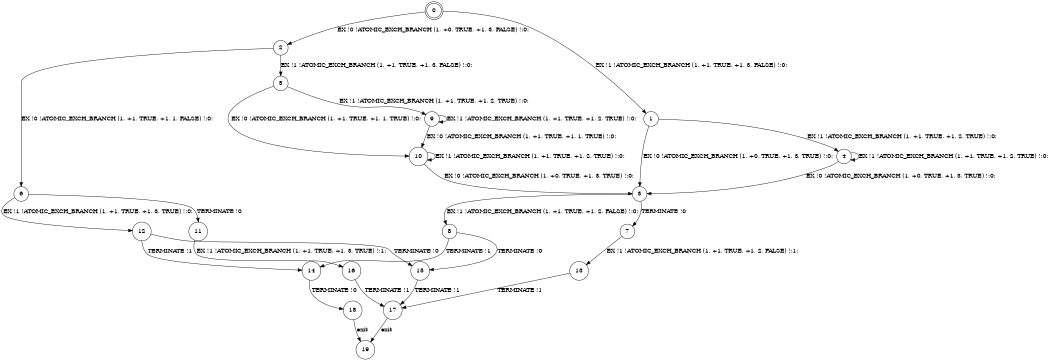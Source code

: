 digraph BCG {
size = "7, 10.5";
center = TRUE;
node [shape = circle];
0 [peripheries = 2];
0 -> 1 [label = "EX !1 !ATOMIC_EXCH_BRANCH (1, +1, TRUE, +1, 3, FALSE) !:0:"];
0 -> 2 [label = "EX !0 !ATOMIC_EXCH_BRANCH (1, +0, TRUE, +1, 3, FALSE) !:0:"];
1 -> 3 [label = "EX !0 !ATOMIC_EXCH_BRANCH (1, +0, TRUE, +1, 3, TRUE) !:0:"];
1 -> 4 [label = "EX !1 !ATOMIC_EXCH_BRANCH (1, +1, TRUE, +1, 2, TRUE) !:0:"];
2 -> 5 [label = "EX !1 !ATOMIC_EXCH_BRANCH (1, +1, TRUE, +1, 3, FALSE) !:0:"];
2 -> 6 [label = "EX !0 !ATOMIC_EXCH_BRANCH (1, +1, TRUE, +1, 1, FALSE) !:0:"];
3 -> 7 [label = "TERMINATE !0"];
3 -> 8 [label = "EX !1 !ATOMIC_EXCH_BRANCH (1, +1, TRUE, +1, 2, FALSE) !:0:"];
4 -> 3 [label = "EX !0 !ATOMIC_EXCH_BRANCH (1, +0, TRUE, +1, 3, TRUE) !:0:"];
4 -> 4 [label = "EX !1 !ATOMIC_EXCH_BRANCH (1, +1, TRUE, +1, 2, TRUE) !:0:"];
5 -> 9 [label = "EX !1 !ATOMIC_EXCH_BRANCH (1, +1, TRUE, +1, 2, TRUE) !:0:"];
5 -> 10 [label = "EX !0 !ATOMIC_EXCH_BRANCH (1, +1, TRUE, +1, 1, TRUE) !:0:"];
6 -> 11 [label = "TERMINATE !0"];
6 -> 12 [label = "EX !1 !ATOMIC_EXCH_BRANCH (1, +1, TRUE, +1, 3, TRUE) !:0:"];
7 -> 13 [label = "EX !1 !ATOMIC_EXCH_BRANCH (1, +1, TRUE, +1, 2, FALSE) !:1:"];
8 -> 14 [label = "TERMINATE !1"];
8 -> 15 [label = "TERMINATE !0"];
9 -> 9 [label = "EX !1 !ATOMIC_EXCH_BRANCH (1, +1, TRUE, +1, 2, TRUE) !:0:"];
9 -> 10 [label = "EX !0 !ATOMIC_EXCH_BRANCH (1, +1, TRUE, +1, 1, TRUE) !:0:"];
10 -> 10 [label = "EX !1 !ATOMIC_EXCH_BRANCH (1, +1, TRUE, +1, 2, TRUE) !:0:"];
10 -> 3 [label = "EX !0 !ATOMIC_EXCH_BRANCH (1, +0, TRUE, +1, 3, TRUE) !:0:"];
11 -> 16 [label = "EX !1 !ATOMIC_EXCH_BRANCH (1, +1, TRUE, +1, 3, TRUE) !:1:"];
12 -> 14 [label = "TERMINATE !1"];
12 -> 15 [label = "TERMINATE !0"];
13 -> 17 [label = "TERMINATE !1"];
14 -> 18 [label = "TERMINATE !0"];
15 -> 17 [label = "TERMINATE !1"];
16 -> 17 [label = "TERMINATE !1"];
17 -> 19 [label = "exit"];
18 -> 19 [label = "exit"];
}
